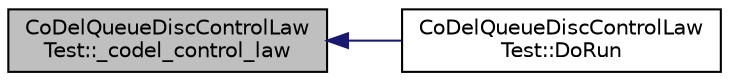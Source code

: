 digraph "CoDelQueueDiscControlLawTest::_codel_control_law"
{
  edge [fontname="Helvetica",fontsize="10",labelfontname="Helvetica",labelfontsize="10"];
  node [fontname="Helvetica",fontsize="10",shape=record];
  rankdir="LR";
  Node1 [label="CoDelQueueDiscControlLaw\lTest::_codel_control_law",height=0.2,width=0.4,color="black", fillcolor="grey75", style="filled", fontcolor="black"];
  Node1 -> Node2 [dir="back",color="midnightblue",fontsize="10",style="solid"];
  Node2 [label="CoDelQueueDiscControlLaw\lTest::DoRun",height=0.2,width=0.4,color="black", fillcolor="white", style="filled",URL="$dc/d0b/classCoDelQueueDiscControlLawTest.html#a9c38e39f5749875e5a0898aedbd4f2b3",tooltip="Implementation to actually run this TestCase. "];
}

